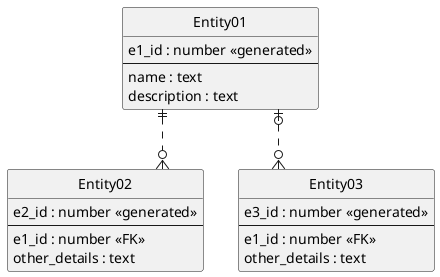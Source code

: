 @startuml
hide circle
skinparam linetype ortho
entity "Entity01" as e01 {
  e1_id : number <<generated>>
  --
  name : text
  description : text
}
entity "Entity02" as e02 {
  e2_id : number <<generated>>
  --
  e1_id : number <<FK>>
  other_details : text
}
entity "Entity03" as e03 {
  e3_id : number <<generated>>
  --
  e1_id : number <<FK>>
  other_details : text
}
e01 ||..o{ e02
e01 |o..o{ e03
@enduml
